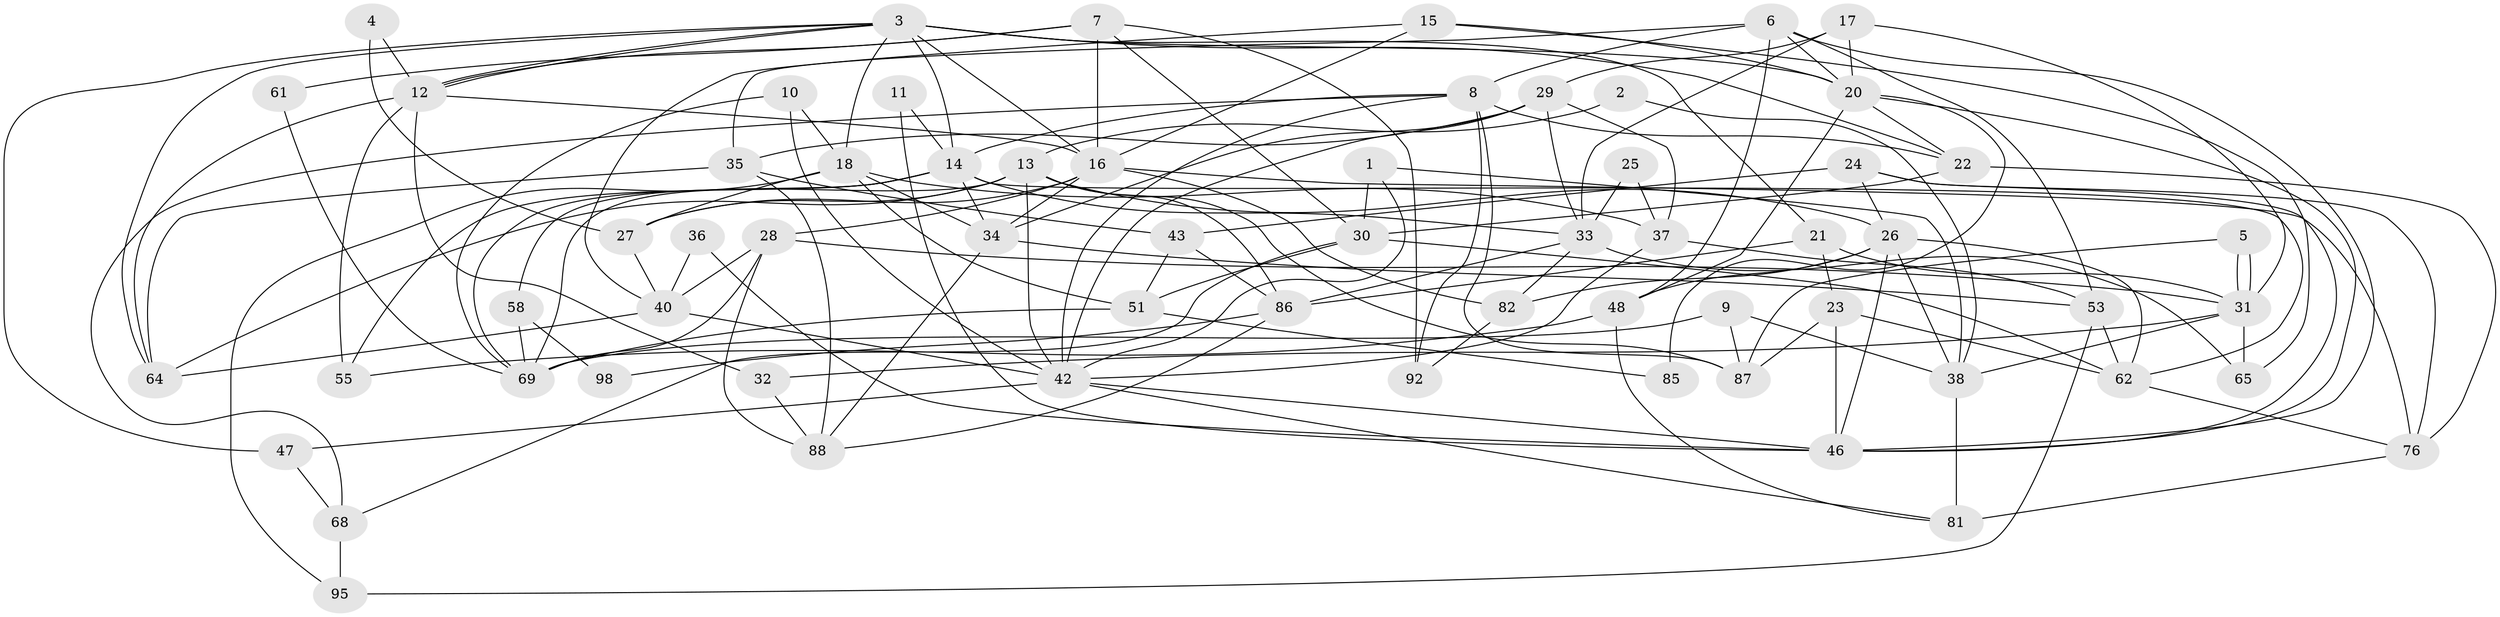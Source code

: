 // Generated by graph-tools (version 1.1) at 2025/23/03/03/25 07:23:57]
// undirected, 63 vertices, 156 edges
graph export_dot {
graph [start="1"]
  node [color=gray90,style=filled];
  1;
  2;
  3 [super="+44"];
  4;
  5 [super="+60"];
  6 [super="+19"];
  7 [super="+74"];
  8 [super="+57"];
  9;
  10;
  11;
  12 [super="+91"];
  13 [super="+77"];
  14 [super="+45"];
  15;
  16 [super="+93"];
  17;
  18 [super="+73"];
  20 [super="+72"];
  21;
  22 [super="+84"];
  23 [super="+67"];
  24;
  25;
  26 [super="+49"];
  27 [super="+99"];
  28 [super="+66"];
  29 [super="+63"];
  30 [super="+54"];
  31 [super="+70"];
  32;
  33 [super="+41"];
  34 [super="+78"];
  35 [super="+39"];
  36;
  37 [super="+97"];
  38 [super="+59"];
  40 [super="+52"];
  42 [super="+71"];
  43;
  46 [super="+56"];
  47;
  48 [super="+50"];
  51 [super="+90"];
  53 [super="+89"];
  55;
  58;
  61;
  62 [super="+79"];
  64 [super="+75"];
  65 [super="+80"];
  68;
  69 [super="+94"];
  76;
  81 [super="+83"];
  82;
  85;
  86 [super="+96"];
  87;
  88;
  92;
  95;
  98;
  1 -- 38;
  1 -- 30;
  1 -- 42;
  2 -- 38;
  2 -- 13;
  3 -- 16;
  3 -- 12;
  3 -- 12;
  3 -- 20;
  3 -- 47;
  3 -- 64;
  3 -- 18;
  3 -- 21;
  3 -- 22;
  3 -- 14;
  4 -- 27;
  4 -- 12;
  5 -- 31 [weight=2];
  5 -- 31;
  5 -- 87;
  6 -- 46;
  6 -- 53;
  6 -- 48;
  6 -- 35;
  6 -- 8;
  6 -- 20;
  7 -- 92;
  7 -- 61;
  7 -- 30;
  7 -- 16;
  7 -- 12;
  8 -- 42;
  8 -- 68;
  8 -- 87;
  8 -- 92;
  8 -- 14;
  8 -- 22;
  9 -- 87;
  9 -- 69;
  9 -- 38;
  10 -- 69;
  10 -- 42;
  10 -- 18;
  11 -- 46 [weight=2];
  11 -- 14;
  12 -- 32;
  12 -- 55;
  12 -- 16;
  12 -- 64;
  13 -- 69;
  13 -- 87;
  13 -- 86 [weight=2];
  13 -- 42;
  13 -- 26;
  13 -- 27;
  13 -- 64;
  14 -- 62;
  14 -- 69;
  14 -- 33;
  14 -- 34;
  14 -- 55;
  14 -- 58;
  15 -- 16;
  15 -- 40;
  15 -- 65;
  15 -- 20;
  16 -- 28;
  16 -- 82;
  16 -- 76;
  16 -- 27;
  16 -- 34;
  17 -- 29;
  17 -- 31;
  17 -- 20;
  17 -- 33;
  18 -- 34;
  18 -- 37;
  18 -- 27;
  18 -- 95;
  18 -- 51;
  20 -- 85;
  20 -- 48;
  20 -- 22;
  20 -- 46;
  21 -- 31 [weight=2];
  21 -- 86;
  21 -- 23;
  22 -- 76;
  22 -- 30;
  23 -- 62;
  23 -- 87;
  23 -- 46;
  24 -- 43;
  24 -- 76;
  24 -- 46;
  24 -- 26;
  25 -- 33;
  25 -- 37;
  26 -- 82;
  26 -- 38;
  26 -- 48;
  26 -- 46;
  26 -- 62;
  27 -- 40;
  28 -- 88;
  28 -- 40;
  28 -- 31;
  28 -- 69;
  29 -- 34;
  29 -- 35;
  29 -- 42;
  29 -- 37;
  29 -- 33;
  30 -- 68;
  30 -- 51;
  30 -- 62;
  31 -- 65;
  31 -- 32;
  31 -- 38;
  32 -- 88;
  33 -- 82;
  33 -- 86;
  33 -- 65;
  34 -- 88;
  34 -- 53;
  35 -- 88;
  35 -- 64;
  35 -- 43;
  36 -- 46;
  36 -- 40;
  37 -- 42;
  37 -- 53 [weight=2];
  38 -- 81 [weight=2];
  40 -- 42;
  40 -- 64;
  42 -- 81;
  42 -- 47;
  42 -- 46;
  43 -- 51;
  43 -- 86;
  47 -- 68;
  48 -- 55;
  48 -- 81;
  51 -- 69;
  51 -- 85;
  53 -- 62;
  53 -- 95;
  58 -- 98;
  58 -- 69;
  61 -- 69;
  62 -- 76;
  68 -- 95;
  76 -- 81;
  82 -- 92;
  86 -- 88;
  86 -- 98;
}

